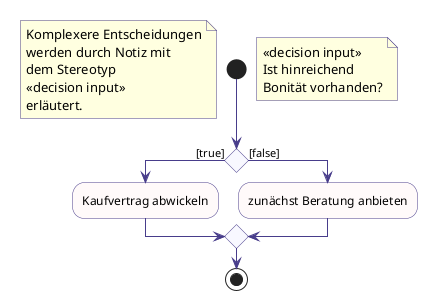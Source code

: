 @startuml
skinparam DefaultFontName "Lucida Sans Typewriter"

skinparam Activity{
    BackgroundColor snow
    BorderColor DarkSlateBlue
    DiamondBackgroundColor ghostwhite
    DiamondBorderColor DarkSlateBlue

}
skinparam Note{
    BorderColor DarkSlateBlue
    BackgroundColor LightYellow
}

skinparam ArrowColor DarkSlateBlue

start
note left 
Komplexere Entscheidungen
werden durch Notiz mit 
dem Stereotyp 
<<decision input>>
erläutert.
end note
note right
<<decision input>>
Ist hinreichend 
Bonität vorhanden?
end note
 if() then ([true])
:Kaufvertrag abwickeln;
else ([false])
:zunächst Beratung anbieten;
endif
stop
	
@enduml
